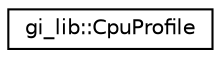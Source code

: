 digraph "Graphical Class Hierarchy"
{
  edge [fontname="Helvetica",fontsize="10",labelfontname="Helvetica",labelfontsize="10"];
  node [fontname="Helvetica",fontsize="10",shape=record];
  rankdir="LR";
  Node1 [label="gi_lib::CpuProfile",height=0.2,width=0.4,color="black", fillcolor="white", style="filled",URL="$structgi__lib_1_1_cpu_profile.html",tooltip="Describes the CPU&#39;s capabilities. "];
}
